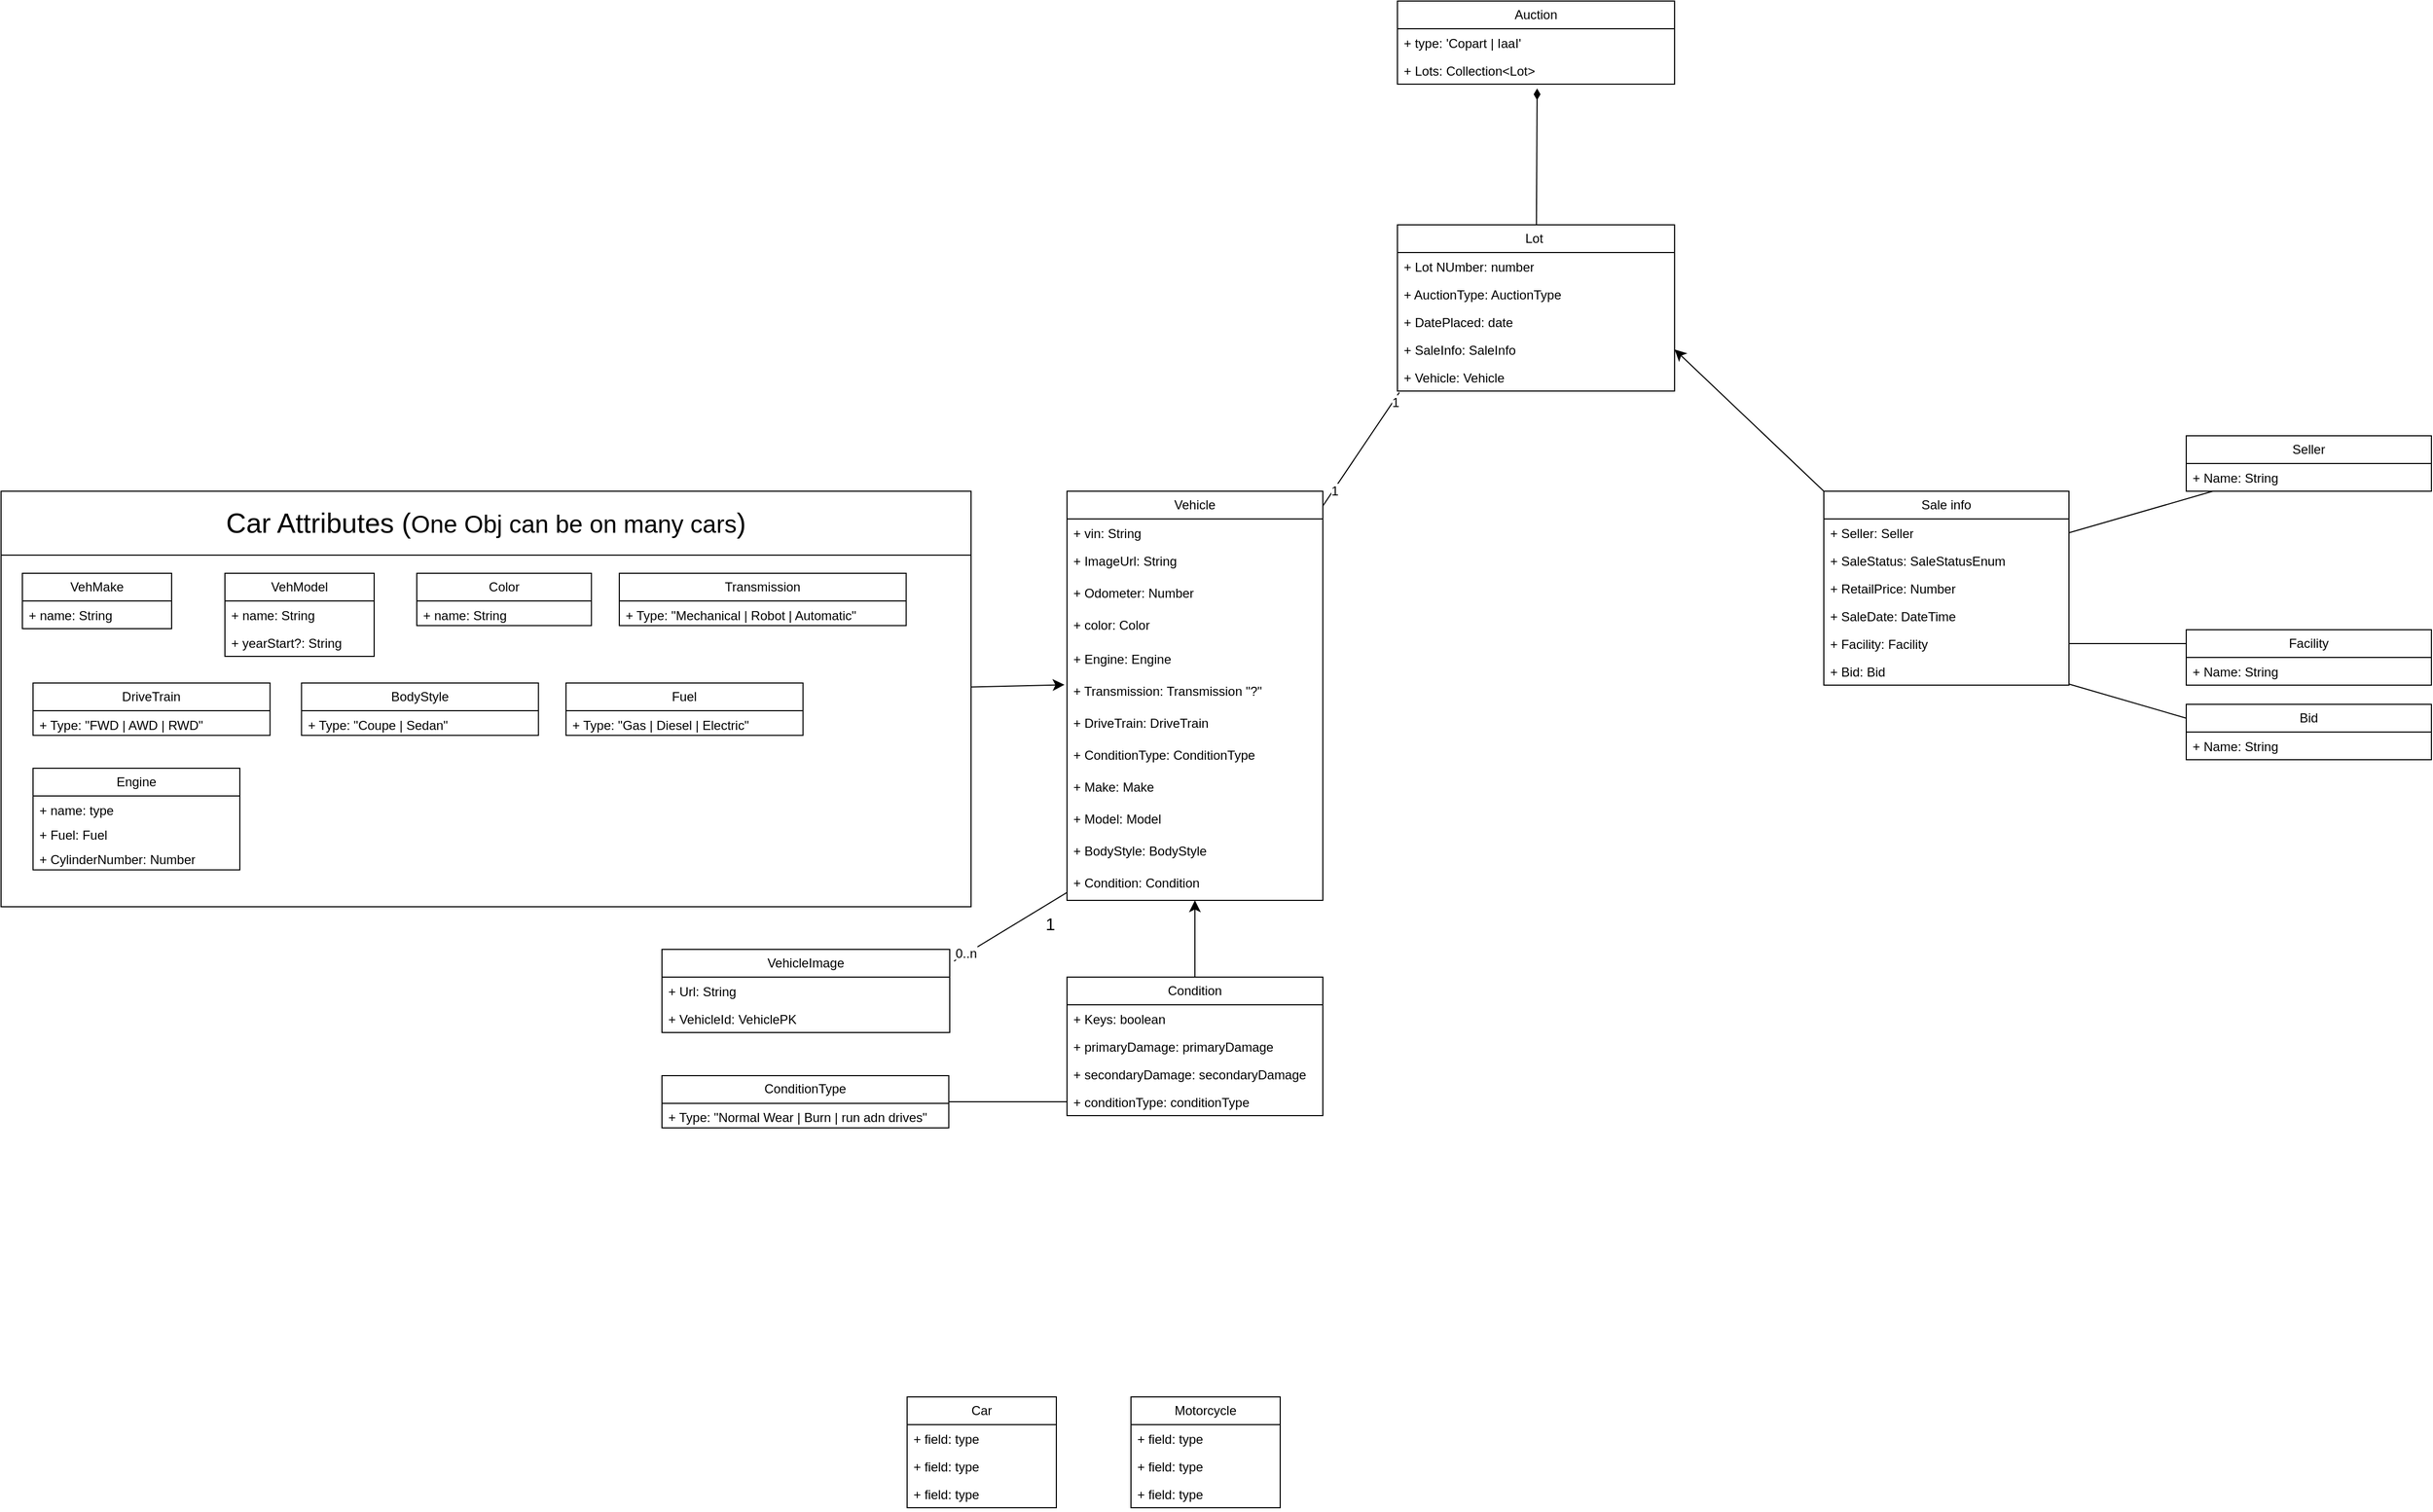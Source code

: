 <mxfile version="27.0.2">
  <diagram name="Page-1" id="e7e014a7-5840-1c2e-5031-d8a46d1fe8dd">
    <mxGraphModel dx="3635" dy="3797" grid="1" gridSize="10" guides="1" tooltips="1" connect="1" arrows="1" fold="1" page="1" pageScale="1" pageWidth="1169" pageHeight="826" background="none" math="0" shadow="0">
      <root>
        <mxCell id="0" />
        <mxCell id="1" parent="0" />
        <mxCell id="rYRpgxTSuFap7fdDN_D_-41" value="Vehicle" style="swimlane;fontStyle=0;childLayout=stackLayout;horizontal=1;startSize=26;fillColor=none;horizontalStack=0;resizeParent=1;resizeParentMax=0;resizeLast=0;collapsible=1;marginBottom=0;whiteSpace=wrap;html=1;" parent="1" vertex="1">
          <mxGeometry x="90" y="-1580" width="240" height="384" as="geometry" />
        </mxCell>
        <mxCell id="YAhSbMh3LgEXR3D7SkTr-20" value="+ vin: String" style="text;strokeColor=none;fillColor=none;align=left;verticalAlign=top;spacingLeft=4;spacingRight=4;overflow=hidden;rotatable=0;points=[[0,0.5],[1,0.5]];portConstraint=eastwest;whiteSpace=wrap;html=1;" parent="rYRpgxTSuFap7fdDN_D_-41" vertex="1">
          <mxGeometry y="26" width="240" height="26" as="geometry" />
        </mxCell>
        <mxCell id="TzFx3CpameGZm2gIUM_O-3" value="+ ImageUrl: String&amp;nbsp;" style="text;strokeColor=none;fillColor=none;align=left;verticalAlign=top;spacingLeft=4;spacingRight=4;overflow=hidden;rotatable=0;points=[[0,0.5],[1,0.5]];portConstraint=eastwest;whiteSpace=wrap;html=1;" parent="rYRpgxTSuFap7fdDN_D_-41" vertex="1">
          <mxGeometry y="52" width="240" height="30" as="geometry" />
        </mxCell>
        <mxCell id="YAhSbMh3LgEXR3D7SkTr-19" value="+ Odometer: Number" style="text;strokeColor=none;fillColor=none;align=left;verticalAlign=top;spacingLeft=4;spacingRight=4;overflow=hidden;rotatable=0;points=[[0,0.5],[1,0.5]];portConstraint=eastwest;whiteSpace=wrap;html=1;" parent="rYRpgxTSuFap7fdDN_D_-41" vertex="1">
          <mxGeometry y="82" width="240" height="30" as="geometry" />
        </mxCell>
        <mxCell id="rYRpgxTSuFap7fdDN_D_-44" value="+ color: Color&amp;nbsp;" style="text;strokeColor=none;fillColor=none;align=left;verticalAlign=top;spacingLeft=4;spacingRight=4;overflow=hidden;rotatable=0;points=[[0,0.5],[1,0.5]];portConstraint=eastwest;whiteSpace=wrap;html=1;" parent="rYRpgxTSuFap7fdDN_D_-41" vertex="1">
          <mxGeometry y="112" width="240" height="32" as="geometry" />
        </mxCell>
        <mxCell id="rYRpgxTSuFap7fdDN_D_-63" value="+ Engine: Engine&amp;nbsp;" style="text;strokeColor=none;fillColor=none;align=left;verticalAlign=top;spacingLeft=4;spacingRight=4;overflow=hidden;rotatable=0;points=[[0,0.5],[1,0.5]];portConstraint=eastwest;whiteSpace=wrap;html=1;" parent="rYRpgxTSuFap7fdDN_D_-41" vertex="1">
          <mxGeometry y="144" width="240" height="30" as="geometry" />
        </mxCell>
        <mxCell id="rYRpgxTSuFap7fdDN_D_-104" value="+ Transmission: Transmission &quot;?&quot;" style="text;strokeColor=none;fillColor=none;align=left;verticalAlign=top;spacingLeft=4;spacingRight=4;overflow=hidden;rotatable=0;points=[[0,0.5],[1,0.5]];portConstraint=eastwest;whiteSpace=wrap;html=1;" parent="rYRpgxTSuFap7fdDN_D_-41" vertex="1">
          <mxGeometry y="174" width="240" height="30" as="geometry" />
        </mxCell>
        <mxCell id="rYRpgxTSuFap7fdDN_D_-114" value="+ DriveTrain: DriveTrain" style="text;strokeColor=none;fillColor=none;align=left;verticalAlign=top;spacingLeft=4;spacingRight=4;overflow=hidden;rotatable=0;points=[[0,0.5],[1,0.5]];portConstraint=eastwest;whiteSpace=wrap;html=1;" parent="rYRpgxTSuFap7fdDN_D_-41" vertex="1">
          <mxGeometry y="204" width="240" height="30" as="geometry" />
        </mxCell>
        <mxCell id="cKlG0izbBkJwbFJA9Kq5-6" value="+ ConditionType: ConditionType&amp;nbsp;" style="text;strokeColor=none;fillColor=none;align=left;verticalAlign=top;spacingLeft=4;spacingRight=4;overflow=hidden;rotatable=0;points=[[0,0.5],[1,0.5]];portConstraint=eastwest;whiteSpace=wrap;html=1;" parent="rYRpgxTSuFap7fdDN_D_-41" vertex="1">
          <mxGeometry y="234" width="240" height="30" as="geometry" />
        </mxCell>
        <mxCell id="YAhSbMh3LgEXR3D7SkTr-5" value="+ Make: Make" style="text;strokeColor=none;fillColor=none;align=left;verticalAlign=top;spacingLeft=4;spacingRight=4;overflow=hidden;rotatable=0;points=[[0,0.5],[1,0.5]];portConstraint=eastwest;whiteSpace=wrap;html=1;" parent="rYRpgxTSuFap7fdDN_D_-41" vertex="1">
          <mxGeometry y="264" width="240" height="30" as="geometry" />
        </mxCell>
        <mxCell id="YAhSbMh3LgEXR3D7SkTr-68" value="+ Model: Model" style="text;strokeColor=none;fillColor=none;align=left;verticalAlign=top;spacingLeft=4;spacingRight=4;overflow=hidden;rotatable=0;points=[[0,0.5],[1,0.5]];portConstraint=eastwest;whiteSpace=wrap;html=1;" parent="rYRpgxTSuFap7fdDN_D_-41" vertex="1">
          <mxGeometry y="294" width="240" height="30" as="geometry" />
        </mxCell>
        <mxCell id="TzFx3CpameGZm2gIUM_O-1" value="+ BodyStyle: BodyStyle&amp;nbsp;" style="text;strokeColor=none;fillColor=none;align=left;verticalAlign=top;spacingLeft=4;spacingRight=4;overflow=hidden;rotatable=0;points=[[0,0.5],[1,0.5]];portConstraint=eastwest;whiteSpace=wrap;html=1;" parent="rYRpgxTSuFap7fdDN_D_-41" vertex="1">
          <mxGeometry y="324" width="240" height="30" as="geometry" />
        </mxCell>
        <mxCell id="aUFWwVAeD60oOw17OfHi-26" value="+ Condition: Condition&amp;nbsp;" style="text;strokeColor=none;fillColor=none;align=left;verticalAlign=top;spacingLeft=4;spacingRight=4;overflow=hidden;rotatable=0;points=[[0,0.5],[1,0.5]];portConstraint=eastwest;whiteSpace=wrap;html=1;" parent="rYRpgxTSuFap7fdDN_D_-41" vertex="1">
          <mxGeometry y="354" width="240" height="30" as="geometry" />
        </mxCell>
        <mxCell id="rYRpgxTSuFap7fdDN_D_-64" value="Car" style="swimlane;fontStyle=0;childLayout=stackLayout;horizontal=1;startSize=26;fillColor=none;horizontalStack=0;resizeParent=1;resizeParentMax=0;resizeLast=0;collapsible=1;marginBottom=0;whiteSpace=wrap;html=1;" parent="1" vertex="1">
          <mxGeometry x="-60" y="-730" width="140" height="104" as="geometry" />
        </mxCell>
        <mxCell id="rYRpgxTSuFap7fdDN_D_-65" value="+ field: type" style="text;strokeColor=none;fillColor=none;align=left;verticalAlign=top;spacingLeft=4;spacingRight=4;overflow=hidden;rotatable=0;points=[[0,0.5],[1,0.5]];portConstraint=eastwest;whiteSpace=wrap;html=1;" parent="rYRpgxTSuFap7fdDN_D_-64" vertex="1">
          <mxGeometry y="26" width="140" height="26" as="geometry" />
        </mxCell>
        <mxCell id="rYRpgxTSuFap7fdDN_D_-66" value="+ field: type" style="text;strokeColor=none;fillColor=none;align=left;verticalAlign=top;spacingLeft=4;spacingRight=4;overflow=hidden;rotatable=0;points=[[0,0.5],[1,0.5]];portConstraint=eastwest;whiteSpace=wrap;html=1;" parent="rYRpgxTSuFap7fdDN_D_-64" vertex="1">
          <mxGeometry y="52" width="140" height="26" as="geometry" />
        </mxCell>
        <mxCell id="rYRpgxTSuFap7fdDN_D_-67" value="+ field: type" style="text;strokeColor=none;fillColor=none;align=left;verticalAlign=top;spacingLeft=4;spacingRight=4;overflow=hidden;rotatable=0;points=[[0,0.5],[1,0.5]];portConstraint=eastwest;whiteSpace=wrap;html=1;" parent="rYRpgxTSuFap7fdDN_D_-64" vertex="1">
          <mxGeometry y="78" width="140" height="26" as="geometry" />
        </mxCell>
        <mxCell id="rYRpgxTSuFap7fdDN_D_-68" value="Motorcycle" style="swimlane;fontStyle=0;childLayout=stackLayout;horizontal=1;startSize=26;fillColor=none;horizontalStack=0;resizeParent=1;resizeParentMax=0;resizeLast=0;collapsible=1;marginBottom=0;whiteSpace=wrap;html=1;" parent="1" vertex="1">
          <mxGeometry x="150" y="-730" width="140" height="104" as="geometry" />
        </mxCell>
        <mxCell id="rYRpgxTSuFap7fdDN_D_-69" value="+ field: type" style="text;strokeColor=none;fillColor=none;align=left;verticalAlign=top;spacingLeft=4;spacingRight=4;overflow=hidden;rotatable=0;points=[[0,0.5],[1,0.5]];portConstraint=eastwest;whiteSpace=wrap;html=1;" parent="rYRpgxTSuFap7fdDN_D_-68" vertex="1">
          <mxGeometry y="26" width="140" height="26" as="geometry" />
        </mxCell>
        <mxCell id="rYRpgxTSuFap7fdDN_D_-70" value="+ field: type" style="text;strokeColor=none;fillColor=none;align=left;verticalAlign=top;spacingLeft=4;spacingRight=4;overflow=hidden;rotatable=0;points=[[0,0.5],[1,0.5]];portConstraint=eastwest;whiteSpace=wrap;html=1;" parent="rYRpgxTSuFap7fdDN_D_-68" vertex="1">
          <mxGeometry y="52" width="140" height="26" as="geometry" />
        </mxCell>
        <mxCell id="rYRpgxTSuFap7fdDN_D_-71" value="+ field: type" style="text;strokeColor=none;fillColor=none;align=left;verticalAlign=top;spacingLeft=4;spacingRight=4;overflow=hidden;rotatable=0;points=[[0,0.5],[1,0.5]];portConstraint=eastwest;whiteSpace=wrap;html=1;" parent="rYRpgxTSuFap7fdDN_D_-68" vertex="1">
          <mxGeometry y="78" width="140" height="26" as="geometry" />
        </mxCell>
        <mxCell id="YAhSbMh3LgEXR3D7SkTr-13" value="&lt;font style=&quot;font-weight: 400; font-size: 26px;&quot;&gt;Car Attributes (&lt;/font&gt;&lt;font style=&quot;font-weight: 400; font-size: 23px;&quot;&gt;One Obj can be on many cars&lt;/font&gt;&lt;font style=&quot;font-weight: 400; font-size: 26px;&quot;&gt;)&lt;/font&gt;" style="swimlane;whiteSpace=wrap;html=1;startSize=60;" parent="1" vertex="1">
          <mxGeometry x="-910" y="-1580" width="910" height="390" as="geometry" />
        </mxCell>
        <mxCell id="YAhSbMh3LgEXR3D7SkTr-57" value="&lt;div style=&quot;text-align: left;&quot;&gt;&lt;span style=&quot;background-color: transparent; color: light-dark(rgb(0, 0, 0), rgb(255, 255, 255));&quot;&gt;DriveTrain&lt;/span&gt;&lt;/div&gt;" style="swimlane;fontStyle=0;childLayout=stackLayout;horizontal=1;startSize=26;fillColor=none;horizontalStack=0;resizeParent=1;resizeParentMax=0;resizeLast=0;collapsible=1;marginBottom=0;whiteSpace=wrap;html=1;" parent="YAhSbMh3LgEXR3D7SkTr-13" vertex="1">
          <mxGeometry x="30.005" y="180.0" width="222.325" height="49.118" as="geometry" />
        </mxCell>
        <mxCell id="YAhSbMh3LgEXR3D7SkTr-58" value="+ Type: &quot;FWD | AWD | RWD&quot;" style="text;strokeColor=none;fillColor=none;align=left;verticalAlign=top;spacingLeft=4;spacingRight=4;overflow=hidden;rotatable=0;points=[[0,0.5],[1,0.5]];portConstraint=eastwest;whiteSpace=wrap;html=1;" parent="YAhSbMh3LgEXR3D7SkTr-57" vertex="1">
          <mxGeometry y="26" width="222.325" height="23.118" as="geometry" />
        </mxCell>
        <mxCell id="YAhSbMh3LgEXR3D7SkTr-55" value="&lt;div style=&quot;text-align: left;&quot;&gt;&lt;span style=&quot;background-color: transparent; color: light-dark(rgb(0, 0, 0), rgb(255, 255, 255));&quot;&gt;Fuel&lt;/span&gt;&lt;/div&gt;" style="swimlane;fontStyle=0;childLayout=stackLayout;horizontal=1;startSize=26;fillColor=none;horizontalStack=0;resizeParent=1;resizeParentMax=0;resizeLast=0;collapsible=1;marginBottom=0;whiteSpace=wrap;html=1;" parent="YAhSbMh3LgEXR3D7SkTr-13" vertex="1">
          <mxGeometry x="530.005" y="179.999" width="222.325" height="49.118" as="geometry" />
        </mxCell>
        <mxCell id="YAhSbMh3LgEXR3D7SkTr-56" value="+ Type: &quot;Gas | Diesel | Electric&quot;" style="text;strokeColor=none;fillColor=none;align=left;verticalAlign=top;spacingLeft=4;spacingRight=4;overflow=hidden;rotatable=0;points=[[0,0.5],[1,0.5]];portConstraint=eastwest;whiteSpace=wrap;html=1;" parent="YAhSbMh3LgEXR3D7SkTr-55" vertex="1">
          <mxGeometry y="26" width="222.325" height="23.118" as="geometry" />
        </mxCell>
        <mxCell id="YAhSbMh3LgEXR3D7SkTr-53" value="VehMake" style="swimlane;fontStyle=0;childLayout=stackLayout;horizontal=1;startSize=26;fillColor=none;horizontalStack=0;resizeParent=1;resizeParentMax=0;resizeLast=0;collapsible=1;marginBottom=0;whiteSpace=wrap;html=1;" parent="YAhSbMh3LgEXR3D7SkTr-13" vertex="1">
          <mxGeometry x="20" y="77" width="140" height="52" as="geometry" />
        </mxCell>
        <mxCell id="YAhSbMh3LgEXR3D7SkTr-54" value="+ name: String" style="text;strokeColor=none;fillColor=none;align=left;verticalAlign=top;spacingLeft=4;spacingRight=4;overflow=hidden;rotatable=0;points=[[0,0.5],[1,0.5]];portConstraint=eastwest;whiteSpace=wrap;html=1;" parent="YAhSbMh3LgEXR3D7SkTr-53" vertex="1">
          <mxGeometry y="26" width="140" height="26" as="geometry" />
        </mxCell>
        <mxCell id="YAhSbMh3LgEXR3D7SkTr-59" value="VehModel" style="swimlane;fontStyle=0;childLayout=stackLayout;horizontal=1;startSize=26;fillColor=none;horizontalStack=0;resizeParent=1;resizeParentMax=0;resizeLast=0;collapsible=1;marginBottom=0;whiteSpace=wrap;html=1;" parent="YAhSbMh3LgEXR3D7SkTr-13" vertex="1">
          <mxGeometry x="210.0" y="77" width="140" height="78" as="geometry" />
        </mxCell>
        <mxCell id="YAhSbMh3LgEXR3D7SkTr-60" value="+ name: String" style="text;strokeColor=none;fillColor=none;align=left;verticalAlign=top;spacingLeft=4;spacingRight=4;overflow=hidden;rotatable=0;points=[[0,0.5],[1,0.5]];portConstraint=eastwest;whiteSpace=wrap;html=1;" parent="YAhSbMh3LgEXR3D7SkTr-59" vertex="1">
          <mxGeometry y="26" width="140" height="26" as="geometry" />
        </mxCell>
        <mxCell id="YAhSbMh3LgEXR3D7SkTr-61" value="+ yearStart?: String" style="text;strokeColor=none;fillColor=none;align=left;verticalAlign=top;spacingLeft=4;spacingRight=4;overflow=hidden;rotatable=0;points=[[0,0.5],[1,0.5]];portConstraint=eastwest;whiteSpace=wrap;html=1;" parent="YAhSbMh3LgEXR3D7SkTr-59" vertex="1">
          <mxGeometry y="52" width="140" height="26" as="geometry" />
        </mxCell>
        <mxCell id="YAhSbMh3LgEXR3D7SkTr-62" value="Color" style="swimlane;fontStyle=0;childLayout=stackLayout;horizontal=1;startSize=26;fillColor=none;horizontalStack=0;resizeParent=1;resizeParentMax=0;resizeLast=0;collapsible=1;marginBottom=0;whiteSpace=wrap;html=1;" parent="YAhSbMh3LgEXR3D7SkTr-13" vertex="1">
          <mxGeometry x="389.998" y="76.999" width="163.818" height="49.118" as="geometry" />
        </mxCell>
        <mxCell id="YAhSbMh3LgEXR3D7SkTr-63" value="+ name: String" style="text;strokeColor=none;fillColor=none;align=left;verticalAlign=top;spacingLeft=4;spacingRight=4;overflow=hidden;rotatable=0;points=[[0,0.5],[1,0.5]];portConstraint=eastwest;whiteSpace=wrap;html=1;" parent="YAhSbMh3LgEXR3D7SkTr-62" vertex="1">
          <mxGeometry y="26" width="163.818" height="23.118" as="geometry" />
        </mxCell>
        <mxCell id="rYRpgxTSuFap7fdDN_D_-92" value="Engine" style="swimlane;fontStyle=0;childLayout=stackLayout;horizontal=1;startSize=26;fillColor=none;horizontalStack=0;resizeParent=1;resizeParentMax=0;resizeLast=0;collapsible=1;marginBottom=0;whiteSpace=wrap;html=1;" parent="YAhSbMh3LgEXR3D7SkTr-13" vertex="1">
          <mxGeometry x="30" y="260" width="194" height="95.353" as="geometry" />
        </mxCell>
        <mxCell id="rYRpgxTSuFap7fdDN_D_-93" value="+ name: type" style="text;strokeColor=none;fillColor=none;align=left;verticalAlign=top;spacingLeft=4;spacingRight=4;overflow=hidden;rotatable=0;points=[[0,0.5],[1,0.5]];portConstraint=eastwest;whiteSpace=wrap;html=1;" parent="rYRpgxTSuFap7fdDN_D_-92" vertex="1">
          <mxGeometry y="26" width="194" height="23.118" as="geometry" />
        </mxCell>
        <mxCell id="YAhSbMh3LgEXR3D7SkTr-65" value="+ Fuel: Fuel" style="text;strokeColor=none;fillColor=none;align=left;verticalAlign=top;spacingLeft=4;spacingRight=4;overflow=hidden;rotatable=0;points=[[0,0.5],[1,0.5]];portConstraint=eastwest;whiteSpace=wrap;html=1;" parent="rYRpgxTSuFap7fdDN_D_-92" vertex="1">
          <mxGeometry y="49.118" width="194" height="23.118" as="geometry" />
        </mxCell>
        <mxCell id="YAhSbMh3LgEXR3D7SkTr-69" value="+ CylinderNumber: Number" style="text;strokeColor=none;fillColor=none;align=left;verticalAlign=top;spacingLeft=4;spacingRight=4;overflow=hidden;rotatable=0;points=[[0,0.5],[1,0.5]];portConstraint=eastwest;whiteSpace=wrap;html=1;" parent="rYRpgxTSuFap7fdDN_D_-92" vertex="1">
          <mxGeometry y="72.236" width="194" height="23.118" as="geometry" />
        </mxCell>
        <mxCell id="rYRpgxTSuFap7fdDN_D_-106" value="&lt;span style=&quot;text-align: left;&quot;&gt;Transmission&lt;/span&gt;" style="swimlane;fontStyle=0;childLayout=stackLayout;horizontal=1;startSize=26;fillColor=none;horizontalStack=0;resizeParent=1;resizeParentMax=0;resizeLast=0;collapsible=1;marginBottom=0;whiteSpace=wrap;html=1;" parent="YAhSbMh3LgEXR3D7SkTr-13" vertex="1">
          <mxGeometry x="579.995" y="76.998" width="269.13" height="49.118" as="geometry" />
        </mxCell>
        <mxCell id="rYRpgxTSuFap7fdDN_D_-107" value="+ Type: &quot;Mechanical | Robot | Automatic&quot;" style="text;strokeColor=none;fillColor=none;align=left;verticalAlign=top;spacingLeft=4;spacingRight=4;overflow=hidden;rotatable=0;points=[[0,0.5],[1,0.5]];portConstraint=eastwest;whiteSpace=wrap;html=1;" parent="rYRpgxTSuFap7fdDN_D_-106" vertex="1">
          <mxGeometry y="26" width="269.13" height="23.118" as="geometry" />
        </mxCell>
        <mxCell id="YAhSbMh3LgEXR3D7SkTr-75" value="&lt;div style=&quot;text-align: left;&quot;&gt;&lt;span style=&quot;background-color: transparent; color: light-dark(rgb(0, 0, 0), rgb(255, 255, 255));&quot;&gt;BodyStyle&lt;/span&gt;&lt;/div&gt;" style="swimlane;fontStyle=0;childLayout=stackLayout;horizontal=1;startSize=26;fillColor=none;horizontalStack=0;resizeParent=1;resizeParentMax=0;resizeLast=0;collapsible=1;marginBottom=0;whiteSpace=wrap;html=1;" parent="YAhSbMh3LgEXR3D7SkTr-13" vertex="1">
          <mxGeometry x="281.835" y="180.0" width="222.325" height="49.118" as="geometry" />
        </mxCell>
        <mxCell id="YAhSbMh3LgEXR3D7SkTr-76" value="+ Type: &quot;Coupe | Sedan&quot;" style="text;strokeColor=none;fillColor=none;align=left;verticalAlign=top;spacingLeft=4;spacingRight=4;overflow=hidden;rotatable=0;points=[[0,0.5],[1,0.5]];portConstraint=eastwest;whiteSpace=wrap;html=1;" parent="YAhSbMh3LgEXR3D7SkTr-75" vertex="1">
          <mxGeometry y="26" width="222.325" height="23.118" as="geometry" />
        </mxCell>
        <mxCell id="YAhSbMh3LgEXR3D7SkTr-77" value="VehicleImage" style="swimlane;fontStyle=0;childLayout=stackLayout;horizontal=1;startSize=26;fillColor=none;horizontalStack=0;resizeParent=1;resizeParentMax=0;resizeLast=0;collapsible=1;marginBottom=0;whiteSpace=wrap;html=1;" parent="1" vertex="1">
          <mxGeometry x="-290" y="-1150" width="270" height="78" as="geometry" />
        </mxCell>
        <mxCell id="YAhSbMh3LgEXR3D7SkTr-78" value="+ Url: String" style="text;strokeColor=none;fillColor=none;align=left;verticalAlign=top;spacingLeft=4;spacingRight=4;overflow=hidden;rotatable=0;points=[[0,0.5],[1,0.5]];portConstraint=eastwest;whiteSpace=wrap;html=1;" parent="YAhSbMh3LgEXR3D7SkTr-77" vertex="1">
          <mxGeometry y="26" width="270" height="26" as="geometry" />
        </mxCell>
        <mxCell id="YAhSbMh3LgEXR3D7SkTr-79" value="+ VehicleId: VehiclePK" style="text;strokeColor=none;fillColor=none;align=left;verticalAlign=top;spacingLeft=4;spacingRight=4;overflow=hidden;rotatable=0;points=[[0,0.5],[1,0.5]];portConstraint=eastwest;whiteSpace=wrap;html=1;" parent="YAhSbMh3LgEXR3D7SkTr-77" vertex="1">
          <mxGeometry y="52" width="270" height="26" as="geometry" />
        </mxCell>
        <mxCell id="aUFWwVAeD60oOw17OfHi-14" value="Sale info" style="swimlane;fontStyle=0;childLayout=stackLayout;horizontal=1;startSize=26;fillColor=none;horizontalStack=0;resizeParent=1;resizeParentMax=0;resizeLast=0;collapsible=1;marginBottom=0;whiteSpace=wrap;html=1;" parent="1" vertex="1">
          <mxGeometry x="800" y="-1580" width="230" height="182" as="geometry" />
        </mxCell>
        <mxCell id="aUFWwVAeD60oOw17OfHi-15" value="+ Seller: Seller" style="text;strokeColor=none;fillColor=none;align=left;verticalAlign=top;spacingLeft=4;spacingRight=4;overflow=hidden;rotatable=0;points=[[0,0.5],[1,0.5]];portConstraint=eastwest;whiteSpace=wrap;html=1;" parent="aUFWwVAeD60oOw17OfHi-14" vertex="1">
          <mxGeometry y="26" width="230" height="26" as="geometry" />
        </mxCell>
        <mxCell id="Cpp3onFSmWn0f0lZlOXK-5" value="+ SaleStatus: SaleStatusEnum" style="text;strokeColor=none;fillColor=none;align=left;verticalAlign=top;spacingLeft=4;spacingRight=4;overflow=hidden;rotatable=0;points=[[0,0.5],[1,0.5]];portConstraint=eastwest;whiteSpace=wrap;html=1;" parent="aUFWwVAeD60oOw17OfHi-14" vertex="1">
          <mxGeometry y="52" width="230" height="26" as="geometry" />
        </mxCell>
        <mxCell id="aUFWwVAeD60oOw17OfHi-16" value="+ RetailPrice: Number" style="text;strokeColor=none;fillColor=none;align=left;verticalAlign=top;spacingLeft=4;spacingRight=4;overflow=hidden;rotatable=0;points=[[0,0.5],[1,0.5]];portConstraint=eastwest;whiteSpace=wrap;html=1;" parent="aUFWwVAeD60oOw17OfHi-14" vertex="1">
          <mxGeometry y="78" width="230" height="26" as="geometry" />
        </mxCell>
        <mxCell id="Cpp3onFSmWn0f0lZlOXK-4" value="+ SaleDate: DateTime" style="text;strokeColor=none;fillColor=none;align=left;verticalAlign=top;spacingLeft=4;spacingRight=4;overflow=hidden;rotatable=0;points=[[0,0.5],[1,0.5]];portConstraint=eastwest;whiteSpace=wrap;html=1;" parent="aUFWwVAeD60oOw17OfHi-14" vertex="1">
          <mxGeometry y="104" width="230" height="26" as="geometry" />
        </mxCell>
        <mxCell id="Cpp3onFSmWn0f0lZlOXK-6" value="+ Facility: Facility" style="text;strokeColor=none;fillColor=none;align=left;verticalAlign=top;spacingLeft=4;spacingRight=4;overflow=hidden;rotatable=0;points=[[0,0.5],[1,0.5]];portConstraint=eastwest;whiteSpace=wrap;html=1;" parent="aUFWwVAeD60oOw17OfHi-14" vertex="1">
          <mxGeometry y="130" width="230" height="26" as="geometry" />
        </mxCell>
        <mxCell id="MLgSTWZsmTE61ffWHNsR-9" value="+ Bid: Bid" style="text;strokeColor=none;fillColor=none;align=left;verticalAlign=top;spacingLeft=4;spacingRight=4;overflow=hidden;rotatable=0;points=[[0,0.5],[1,0.5]];portConstraint=eastwest;whiteSpace=wrap;html=1;" parent="aUFWwVAeD60oOw17OfHi-14" vertex="1">
          <mxGeometry y="156" width="230" height="26" as="geometry" />
        </mxCell>
        <mxCell id="aUFWwVAeD60oOw17OfHi-17" value="Lot&amp;nbsp;" style="swimlane;fontStyle=0;childLayout=stackLayout;horizontal=1;startSize=26;fillColor=none;horizontalStack=0;resizeParent=1;resizeParentMax=0;resizeLast=0;collapsible=1;marginBottom=0;whiteSpace=wrap;html=1;" parent="1" vertex="1">
          <mxGeometry x="400" y="-1830" width="260" height="156" as="geometry" />
        </mxCell>
        <mxCell id="aUFWwVAeD60oOw17OfHi-18" value="+ Lot NUmber: number" style="text;strokeColor=none;fillColor=none;align=left;verticalAlign=top;spacingLeft=4;spacingRight=4;overflow=hidden;rotatable=0;points=[[0,0.5],[1,0.5]];portConstraint=eastwest;whiteSpace=wrap;html=1;" parent="aUFWwVAeD60oOw17OfHi-17" vertex="1">
          <mxGeometry y="26" width="260" height="26" as="geometry" />
        </mxCell>
        <mxCell id="Cpp3onFSmWn0f0lZlOXK-1" value="+ AuctionType: AuctionType" style="text;strokeColor=none;fillColor=none;align=left;verticalAlign=top;spacingLeft=4;spacingRight=4;overflow=hidden;rotatable=0;points=[[0,0.5],[1,0.5]];portConstraint=eastwest;whiteSpace=wrap;html=1;" parent="aUFWwVAeD60oOw17OfHi-17" vertex="1">
          <mxGeometry y="52" width="260" height="26" as="geometry" />
        </mxCell>
        <mxCell id="aUFWwVAeD60oOw17OfHi-19" value="+ DatePlaced: date" style="text;strokeColor=none;fillColor=none;align=left;verticalAlign=top;spacingLeft=4;spacingRight=4;overflow=hidden;rotatable=0;points=[[0,0.5],[1,0.5]];portConstraint=eastwest;whiteSpace=wrap;html=1;" parent="aUFWwVAeD60oOw17OfHi-17" vertex="1">
          <mxGeometry y="78" width="260" height="26" as="geometry" />
        </mxCell>
        <mxCell id="aUFWwVAeD60oOw17OfHi-20" value="+ SaleInfo: SaleInfo" style="text;strokeColor=none;fillColor=none;align=left;verticalAlign=top;spacingLeft=4;spacingRight=4;overflow=hidden;rotatable=0;points=[[0,0.5],[1,0.5]];portConstraint=eastwest;whiteSpace=wrap;html=1;" parent="aUFWwVAeD60oOw17OfHi-17" vertex="1">
          <mxGeometry y="104" width="260" height="26" as="geometry" />
        </mxCell>
        <mxCell id="aUFWwVAeD60oOw17OfHi-25" value="+ Vehicle: Vehicle" style="text;strokeColor=none;fillColor=none;align=left;verticalAlign=top;spacingLeft=4;spacingRight=4;overflow=hidden;rotatable=0;points=[[0,0.5],[1,0.5]];portConstraint=eastwest;whiteSpace=wrap;html=1;" parent="aUFWwVAeD60oOw17OfHi-17" vertex="1">
          <mxGeometry y="130" width="260" height="26" as="geometry" />
        </mxCell>
        <mxCell id="jnaYXrzAX7Rj5nbTOHoq-8" style="edgeStyle=none;curved=1;rounded=0;orthogonalLoop=1;jettySize=auto;html=1;entryX=1;entryY=0.5;entryDx=0;entryDy=0;fontSize=12;startSize=8;endSize=8;endArrow=none;startFill=0;" edge="1" parent="1" source="aUFWwVAeD60oOw17OfHi-22" target="aUFWwVAeD60oOw17OfHi-15">
          <mxGeometry relative="1" as="geometry" />
        </mxCell>
        <mxCell id="aUFWwVAeD60oOw17OfHi-22" value="Seller" style="swimlane;fontStyle=0;childLayout=stackLayout;horizontal=1;startSize=26;fillColor=none;horizontalStack=0;resizeParent=1;resizeParentMax=0;resizeLast=0;collapsible=1;marginBottom=0;whiteSpace=wrap;html=1;" parent="1" vertex="1">
          <mxGeometry x="1140" y="-1632" width="230" height="52" as="geometry" />
        </mxCell>
        <mxCell id="aUFWwVAeD60oOw17OfHi-23" value="+ Name: String" style="text;strokeColor=none;fillColor=none;align=left;verticalAlign=top;spacingLeft=4;spacingRight=4;overflow=hidden;rotatable=0;points=[[0,0.5],[1,0.5]];portConstraint=eastwest;whiteSpace=wrap;html=1;" parent="aUFWwVAeD60oOw17OfHi-22" vertex="1">
          <mxGeometry y="26" width="230" height="26" as="geometry" />
        </mxCell>
        <mxCell id="Cpp3onFSmWn0f0lZlOXK-2" value="Auction" style="swimlane;fontStyle=0;childLayout=stackLayout;horizontal=1;startSize=26;fillColor=none;horizontalStack=0;resizeParent=1;resizeParentMax=0;resizeLast=0;collapsible=1;marginBottom=0;whiteSpace=wrap;html=1;" parent="1" vertex="1">
          <mxGeometry x="400" y="-2040" width="260" height="78" as="geometry" />
        </mxCell>
        <mxCell id="Cpp3onFSmWn0f0lZlOXK-3" value="+ type: &#39;Copart | IaaI&#39;" style="text;strokeColor=none;fillColor=none;align=left;verticalAlign=top;spacingLeft=4;spacingRight=4;overflow=hidden;rotatable=0;points=[[0,0.5],[1,0.5]];portConstraint=eastwest;whiteSpace=wrap;html=1;" parent="Cpp3onFSmWn0f0lZlOXK-2" vertex="1">
          <mxGeometry y="26" width="260" height="26" as="geometry" />
        </mxCell>
        <mxCell id="jnaYXrzAX7Rj5nbTOHoq-1" value="+ Lots: Collection&amp;lt;Lot&amp;gt;" style="text;strokeColor=none;fillColor=none;align=left;verticalAlign=top;spacingLeft=4;spacingRight=4;overflow=hidden;rotatable=0;points=[[0,0.5],[1,0.5]];portConstraint=eastwest;whiteSpace=wrap;html=1;" vertex="1" parent="Cpp3onFSmWn0f0lZlOXK-2">
          <mxGeometry y="52" width="260" height="26" as="geometry" />
        </mxCell>
        <mxCell id="jnaYXrzAX7Rj5nbTOHoq-9" style="edgeStyle=none;curved=1;rounded=0;orthogonalLoop=1;jettySize=auto;html=1;entryX=1;entryY=0.5;entryDx=0;entryDy=0;fontSize=12;startSize=8;endSize=8;exitX=0;exitY=0.25;exitDx=0;exitDy=0;startArrow=none;startFill=0;endArrow=none;" edge="1" parent="1" source="Cpp3onFSmWn0f0lZlOXK-7" target="Cpp3onFSmWn0f0lZlOXK-6">
          <mxGeometry relative="1" as="geometry" />
        </mxCell>
        <mxCell id="Cpp3onFSmWn0f0lZlOXK-7" value="&lt;span style=&quot;text-align: left;&quot;&gt;Facility&lt;/span&gt;" style="swimlane;fontStyle=0;childLayout=stackLayout;horizontal=1;startSize=26;fillColor=none;horizontalStack=0;resizeParent=1;resizeParentMax=0;resizeLast=0;collapsible=1;marginBottom=0;whiteSpace=wrap;html=1;" parent="1" vertex="1">
          <mxGeometry x="1140" y="-1450" width="230" height="52" as="geometry" />
        </mxCell>
        <mxCell id="Cpp3onFSmWn0f0lZlOXK-8" value="+ Name: String" style="text;strokeColor=none;fillColor=none;align=left;verticalAlign=top;spacingLeft=4;spacingRight=4;overflow=hidden;rotatable=0;points=[[0,0.5],[1,0.5]];portConstraint=eastwest;whiteSpace=wrap;html=1;" parent="Cpp3onFSmWn0f0lZlOXK-7" vertex="1">
          <mxGeometry y="26" width="230" height="26" as="geometry" />
        </mxCell>
        <mxCell id="jnaYXrzAX7Rj5nbTOHoq-13" style="edgeStyle=none;curved=1;rounded=0;orthogonalLoop=1;jettySize=auto;html=1;fontSize=12;startSize=8;endSize=8;" edge="1" parent="1" source="Cpp3onFSmWn0f0lZlOXK-9" target="aUFWwVAeD60oOw17OfHi-26">
          <mxGeometry relative="1" as="geometry" />
        </mxCell>
        <mxCell id="Cpp3onFSmWn0f0lZlOXK-9" value="Condition" style="swimlane;fontStyle=0;childLayout=stackLayout;horizontal=1;startSize=26;fillColor=none;horizontalStack=0;resizeParent=1;resizeParentMax=0;resizeLast=0;collapsible=1;marginBottom=0;whiteSpace=wrap;html=1;" parent="1" vertex="1">
          <mxGeometry x="90" y="-1124" width="240" height="130" as="geometry" />
        </mxCell>
        <mxCell id="Cpp3onFSmWn0f0lZlOXK-10" value="+ Keys: boolean" style="text;strokeColor=none;fillColor=none;align=left;verticalAlign=top;spacingLeft=4;spacingRight=4;overflow=hidden;rotatable=0;points=[[0,0.5],[1,0.5]];portConstraint=eastwest;whiteSpace=wrap;html=1;" parent="Cpp3onFSmWn0f0lZlOXK-9" vertex="1">
          <mxGeometry y="26" width="240" height="26" as="geometry" />
        </mxCell>
        <mxCell id="Cpp3onFSmWn0f0lZlOXK-11" value="+ primaryDamage: primaryDamage&amp;nbsp;" style="text;strokeColor=none;fillColor=none;align=left;verticalAlign=top;spacingLeft=4;spacingRight=4;overflow=hidden;rotatable=0;points=[[0,0.5],[1,0.5]];portConstraint=eastwest;whiteSpace=wrap;html=1;" parent="Cpp3onFSmWn0f0lZlOXK-9" vertex="1">
          <mxGeometry y="52" width="240" height="26" as="geometry" />
        </mxCell>
        <mxCell id="Cpp3onFSmWn0f0lZlOXK-15" value="+ secondaryDamage: secondaryDamage&amp;nbsp;" style="text;strokeColor=none;fillColor=none;align=left;verticalAlign=top;spacingLeft=4;spacingRight=4;overflow=hidden;rotatable=0;points=[[0,0.5],[1,0.5]];portConstraint=eastwest;whiteSpace=wrap;html=1;" parent="Cpp3onFSmWn0f0lZlOXK-9" vertex="1">
          <mxGeometry y="78" width="240" height="26" as="geometry" />
        </mxCell>
        <mxCell id="Cpp3onFSmWn0f0lZlOXK-16" value="+ conditionType: conditionType&amp;nbsp;" style="text;strokeColor=none;fillColor=none;align=left;verticalAlign=top;spacingLeft=4;spacingRight=4;overflow=hidden;rotatable=0;points=[[0,0.5],[1,0.5]];portConstraint=eastwest;whiteSpace=wrap;html=1;" parent="Cpp3onFSmWn0f0lZlOXK-9" vertex="1">
          <mxGeometry y="104" width="240" height="26" as="geometry" />
        </mxCell>
        <mxCell id="MLgSTWZsmTE61ffWHNsR-7" value="&lt;span style=&quot;text-align: left;&quot;&gt;Bid&lt;/span&gt;" style="swimlane;fontStyle=0;childLayout=stackLayout;horizontal=1;startSize=26;fillColor=none;horizontalStack=0;resizeParent=1;resizeParentMax=0;resizeLast=0;collapsible=1;marginBottom=0;whiteSpace=wrap;html=1;" parent="1" vertex="1">
          <mxGeometry x="1140" y="-1380" width="230" height="52" as="geometry" />
        </mxCell>
        <mxCell id="MLgSTWZsmTE61ffWHNsR-8" value="+ Name: String" style="text;strokeColor=none;fillColor=none;align=left;verticalAlign=top;spacingLeft=4;spacingRight=4;overflow=hidden;rotatable=0;points=[[0,0.5],[1,0.5]];portConstraint=eastwest;whiteSpace=wrap;html=1;" parent="MLgSTWZsmTE61ffWHNsR-7" vertex="1">
          <mxGeometry y="26" width="230" height="26" as="geometry" />
        </mxCell>
        <mxCell id="jnaYXrzAX7Rj5nbTOHoq-16" style="edgeStyle=none;curved=1;rounded=0;orthogonalLoop=1;jettySize=auto;html=1;fontSize=12;startSize=8;endSize=8;endArrow=none;startFill=0;" edge="1" parent="1" source="YAhSbMh3LgEXR3D7SkTr-66" target="Cpp3onFSmWn0f0lZlOXK-16">
          <mxGeometry relative="1" as="geometry" />
        </mxCell>
        <mxCell id="YAhSbMh3LgEXR3D7SkTr-66" value="&lt;span style=&quot;text-align: left;&quot;&gt;ConditionType&lt;/span&gt;" style="swimlane;fontStyle=0;childLayout=stackLayout;horizontal=1;startSize=26;fillColor=none;horizontalStack=0;resizeParent=1;resizeParentMax=0;resizeLast=0;collapsible=1;marginBottom=0;whiteSpace=wrap;html=1;" parent="1" vertex="1">
          <mxGeometry x="-290.005" y="-1031.562" width="269.13" height="49.118" as="geometry" />
        </mxCell>
        <mxCell id="YAhSbMh3LgEXR3D7SkTr-67" value="+ Type: &quot;Normal Wear | Burn | run adn drives&quot;" style="text;strokeColor=none;fillColor=none;align=left;verticalAlign=top;spacingLeft=4;spacingRight=4;overflow=hidden;rotatable=0;points=[[0,0.5],[1,0.5]];portConstraint=eastwest;whiteSpace=wrap;html=1;" parent="YAhSbMh3LgEXR3D7SkTr-66" vertex="1">
          <mxGeometry y="26" width="269.13" height="23.118" as="geometry" />
        </mxCell>
        <mxCell id="jnaYXrzAX7Rj5nbTOHoq-7" style="edgeStyle=none;curved=1;rounded=0;orthogonalLoop=1;jettySize=auto;html=1;entryX=0.504;entryY=1.154;entryDx=0;entryDy=0;entryPerimeter=0;fontSize=12;startSize=8;endSize=8;endArrow=diamondThin;startFill=0;endFill=1;" edge="1" parent="1" source="aUFWwVAeD60oOw17OfHi-17" target="jnaYXrzAX7Rj5nbTOHoq-1">
          <mxGeometry relative="1" as="geometry" />
        </mxCell>
        <mxCell id="jnaYXrzAX7Rj5nbTOHoq-10" style="edgeStyle=none;curved=1;rounded=0;orthogonalLoop=1;jettySize=auto;html=1;entryX=1;entryY=0.962;entryDx=0;entryDy=0;entryPerimeter=0;fontSize=12;startSize=8;endSize=8;exitX=0;exitY=0.25;exitDx=0;exitDy=0;endArrow=none;startFill=0;" edge="1" parent="1" source="MLgSTWZsmTE61ffWHNsR-7" target="MLgSTWZsmTE61ffWHNsR-9">
          <mxGeometry relative="1" as="geometry" />
        </mxCell>
        <mxCell id="jnaYXrzAX7Rj5nbTOHoq-11" style="edgeStyle=none;curved=1;rounded=0;orthogonalLoop=1;jettySize=auto;html=1;entryX=0.007;entryY=1.047;entryDx=0;entryDy=0;entryPerimeter=0;fontSize=12;startSize=8;endSize=8;endArrow=none;startFill=0;" edge="1" parent="1" source="rYRpgxTSuFap7fdDN_D_-41" target="aUFWwVAeD60oOw17OfHi-25">
          <mxGeometry relative="1" as="geometry" />
        </mxCell>
        <mxCell id="jnaYXrzAX7Rj5nbTOHoq-14" value="1" style="edgeLabel;html=1;align=center;verticalAlign=middle;resizable=0;points=[];fontSize=12;" vertex="1" connectable="0" parent="jnaYXrzAX7Rj5nbTOHoq-11">
          <mxGeometry x="-0.72" y="-1" relative="1" as="geometry">
            <mxPoint as="offset" />
          </mxGeometry>
        </mxCell>
        <mxCell id="jnaYXrzAX7Rj5nbTOHoq-15" value="1" style="edgeLabel;html=1;align=center;verticalAlign=middle;resizable=0;points=[];fontSize=12;" vertex="1" connectable="0" parent="jnaYXrzAX7Rj5nbTOHoq-11">
          <mxGeometry x="0.835" y="-2" relative="1" as="geometry">
            <mxPoint as="offset" />
          </mxGeometry>
        </mxCell>
        <mxCell id="jnaYXrzAX7Rj5nbTOHoq-17" style="edgeStyle=none;curved=1;rounded=0;orthogonalLoop=1;jettySize=auto;html=1;entryX=0.001;entryY=0.748;entryDx=0;entryDy=0;entryPerimeter=0;fontSize=12;startSize=8;endSize=8;startArrow=none;startFill=0;endArrow=none;" edge="1" parent="1" target="aUFWwVAeD60oOw17OfHi-26">
          <mxGeometry relative="1" as="geometry">
            <mxPoint x="-16" y="-1139" as="sourcePoint" />
          </mxGeometry>
        </mxCell>
        <mxCell id="jnaYXrzAX7Rj5nbTOHoq-19" value="0..n" style="edgeLabel;html=1;align=center;verticalAlign=middle;resizable=0;points=[];fontSize=12;" vertex="1" connectable="0" parent="jnaYXrzAX7Rj5nbTOHoq-17">
          <mxGeometry x="-0.787" relative="1" as="geometry">
            <mxPoint as="offset" />
          </mxGeometry>
        </mxCell>
        <mxCell id="jnaYXrzAX7Rj5nbTOHoq-18" value="1" style="text;html=1;align=center;verticalAlign=middle;resizable=0;points=[];autosize=1;strokeColor=none;fillColor=none;fontSize=16;" vertex="1" parent="1">
          <mxGeometry x="59" y="-1189" width="30" height="30" as="geometry" />
        </mxCell>
        <mxCell id="jnaYXrzAX7Rj5nbTOHoq-20" style="edgeStyle=none;curved=1;rounded=0;orthogonalLoop=1;jettySize=auto;html=1;entryX=-0.01;entryY=0.255;entryDx=0;entryDy=0;entryPerimeter=0;fontSize=12;startSize=8;endSize=8;" edge="1" parent="1" source="YAhSbMh3LgEXR3D7SkTr-13" target="rYRpgxTSuFap7fdDN_D_-104">
          <mxGeometry relative="1" as="geometry" />
        </mxCell>
        <mxCell id="jnaYXrzAX7Rj5nbTOHoq-21" style="edgeStyle=none;curved=1;rounded=0;orthogonalLoop=1;jettySize=auto;html=1;entryX=1;entryY=0.5;entryDx=0;entryDy=0;fontSize=12;startSize=8;endSize=8;exitX=0;exitY=0;exitDx=0;exitDy=0;" edge="1" parent="1" source="aUFWwVAeD60oOw17OfHi-14" target="aUFWwVAeD60oOw17OfHi-20">
          <mxGeometry relative="1" as="geometry" />
        </mxCell>
      </root>
    </mxGraphModel>
  </diagram>
</mxfile>
